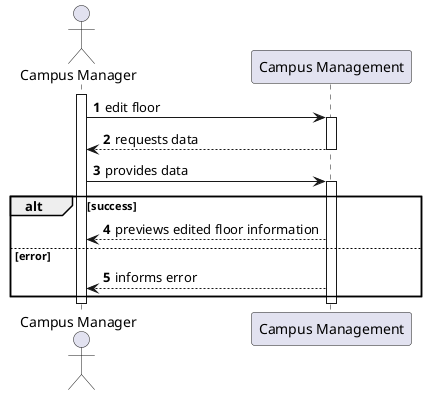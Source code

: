 @startuml
autonumber

actor "Campus Manager" as usr

participant "Campus Management" as mgm

activate usr
    usr -> mgm : edit floor
    activate mgm
        mgm --> usr : requests data
    deactivate mgm

    usr -> mgm : provides data
    activate mgm
        alt success
            mgm --> usr : previews edited floor information
        else error
            mgm --> usr : informs error
        end
    deactivate mgm
deactivate usr

@enduml
